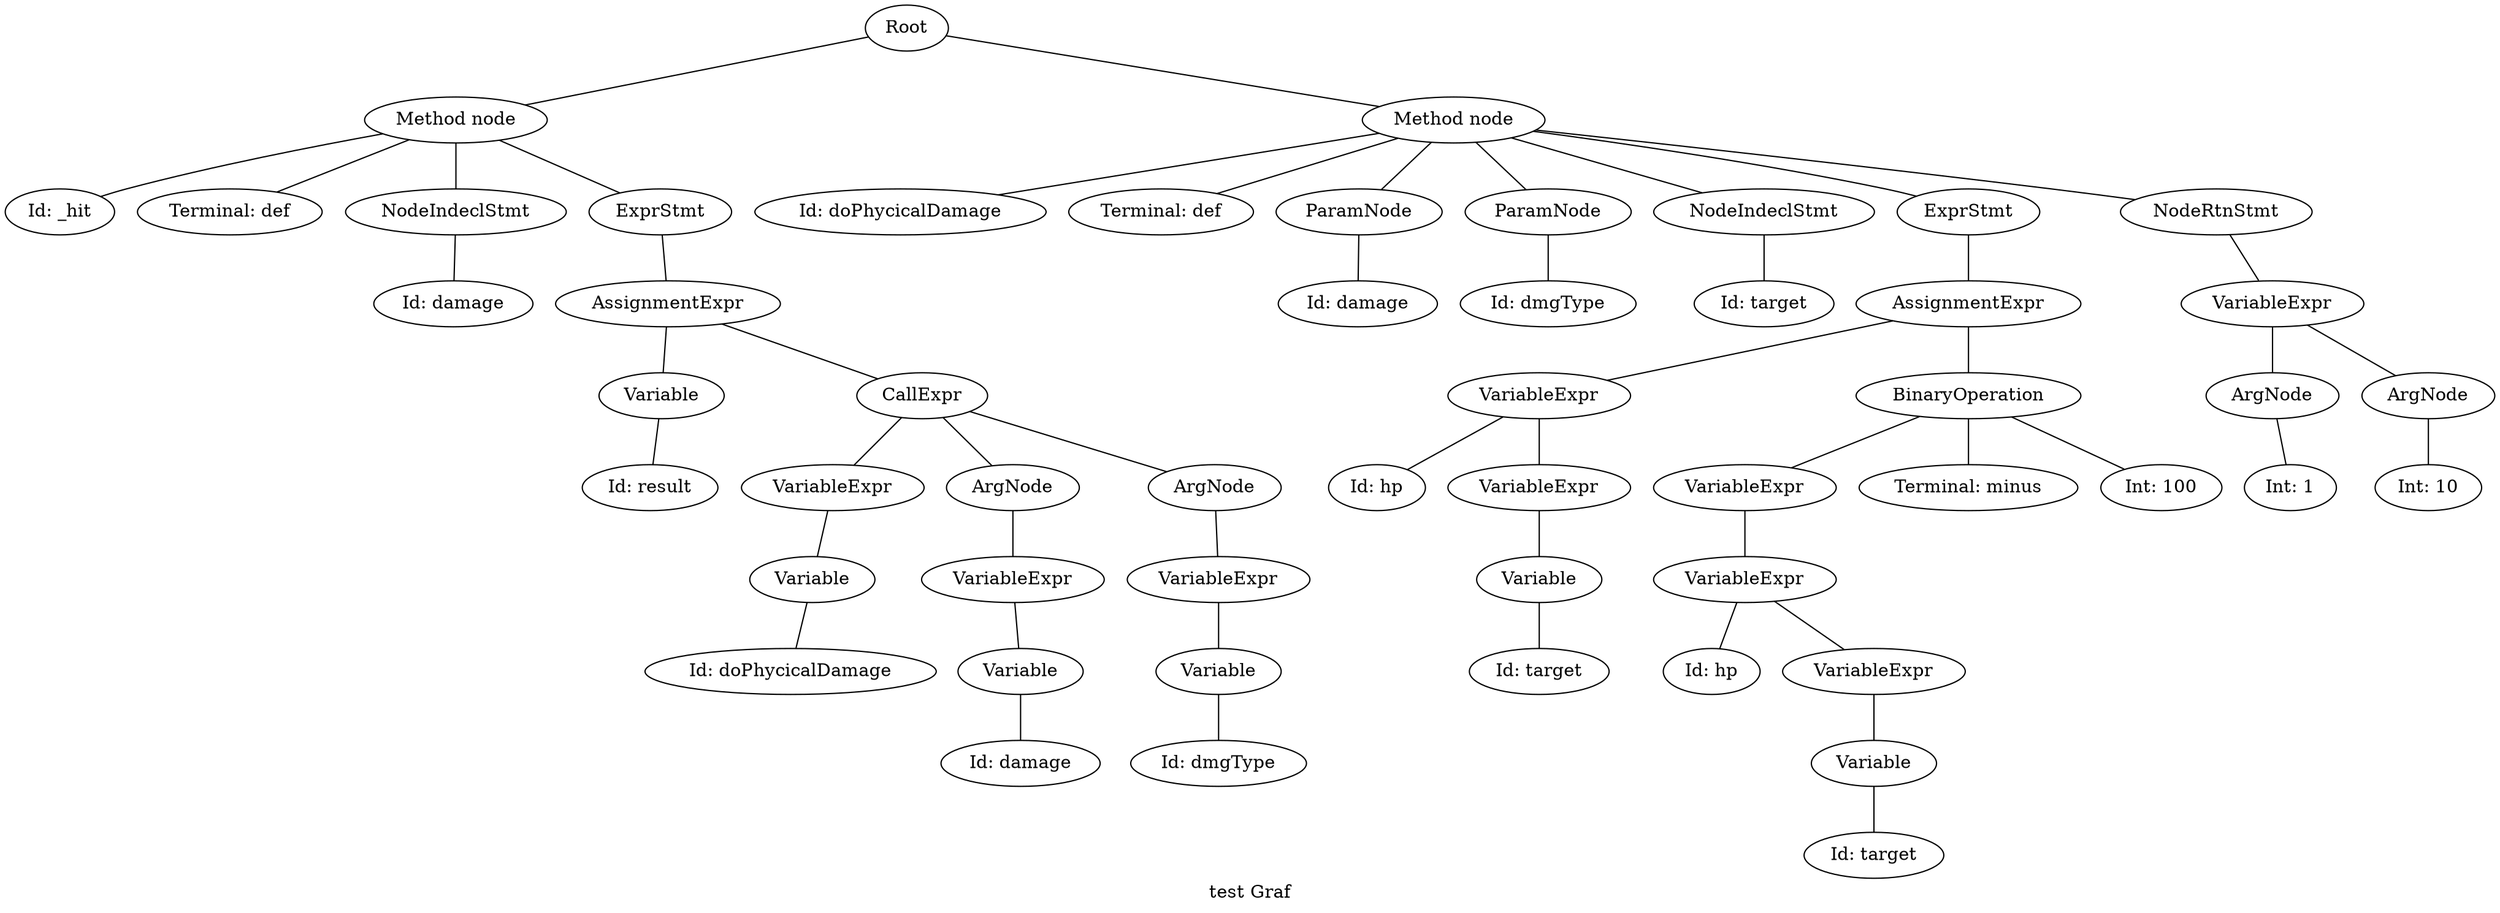 graph ""
{
#   node [fontsize=10,width=".2", height=".2", margin=0];
#   graph[fontsize=8];
label="test Graf"
n0 ;
n0 [label="Root"] ;
n0 -- n1 ;
n1 [label="Method node"] ;
n0 -- n2 ;
n2 [label="Method node"] ;
n2 -- n3 ;
n3 [label="Id: doPhycicalDamage"] ;
n2 -- n4 ;
n4 [label="Terminal: def"] ;
n2 -- n5 ;
n5 [label="ParamNode"] ;
n2 -- n6 ;
n6 [label="ParamNode"] ;
n6 -- n7 ;
n7 [label="Id: dmgType"] ;
n5 -- n8 ;
n8 [label="Id: damage"] ;
n2 -- n9 ;
n9 [label="NodeIndeclStmt"] ;
n2 -- n10 ;
n10 [label="ExprStmt"] ;
n2 -- n11 ;
n11 [label="NodeRtnStmt"] ;
n11 -- n12 ;
n12 [label="VariableExpr"] ;
n12 -- n13 ;
n13 [label="ArgNode"] ;
n12 -- n14 ;
n14 [label="ArgNode"] ;
n14 -- n15 ;
n15 [label="Int: 10"] ;
n13 -- n16 ;
n16 [label="Int: 1"] ;
n10 -- n17 ;
n17 [label="AssignmentExpr"] ;
n17 -- n18 ;
n18 [label="VariableExpr"] ;
n18 -- n19 ;
n19 [label="Id: hp"] ;
n18 -- n20 ;
n20 [label="VariableExpr"] ;
n20 -- n21 ;
n21 [label="Variable"] ;
n21 -- n22 ;
n22 [label="Id: target"] ;
n17 -- n23 ;
n23 [label="BinaryOperation"] ;
n23 -- n24 ;
n24 [label="VariableExpr"] ;
n24 -- n25 ;
n25 [label="VariableExpr"] ;
n25 -- n26 ;
n26 [label="Id: hp"] ;
n25 -- n27 ;
n27 [label="VariableExpr"] ;
n27 -- n28 ;
n28 [label="Variable"] ;
n28 -- n29 ;
n29 [label="Id: target"] ;
n23 -- n30 ;
n30 [label="Terminal: minus"] ;
n23 -- n31 ;
n31 [label="Int: 100"] ;
n9 -- n32 ;
n32 [label="Id: target"] ;
n1 -- n33 ;
n33 [label="Id: _hit"] ;
n1 -- n34 ;
n34 [label="Terminal: def"] ;
n1 -- n35 ;
n35 [label="NodeIndeclStmt"] ;
n1 -- n36 ;
n36 [label="ExprStmt"] ;
n36 -- n37 ;
n37 [label="AssignmentExpr"] ;
n37 -- n38 ;
n38 [label="Variable"] ;
n38 -- n39 ;
n39 [label="Id: result"] ;
n37 -- n40 ;
n40 [label="CallExpr"] ;
n40 -- n41 ;
n41 [label="VariableExpr"] ;
n41 -- n42 ;
n42 [label="Variable"] ;
n42 -- n43 ;
n43 [label="Id: doPhycicalDamage"] ;
n40 -- n44 ;
n44 [label="ArgNode"] ;
n40 -- n45 ;
n45 [label="ArgNode"] ;
n45 -- n46 ;
n46 [label="VariableExpr"] ;
n46 -- n47 ;
n47 [label="Variable"] ;
n47 -- n48 ;
n48 [label="Id: dmgType"] ;
n44 -- n49 ;
n49 [label="VariableExpr"] ;
n49 -- n50 ;
n50 [label="Variable"] ;
n50 -- n51 ;
n51 [label="Id: damage"] ;
n35 -- n52 ;
n52 [label="Id: damage"] ;
}
